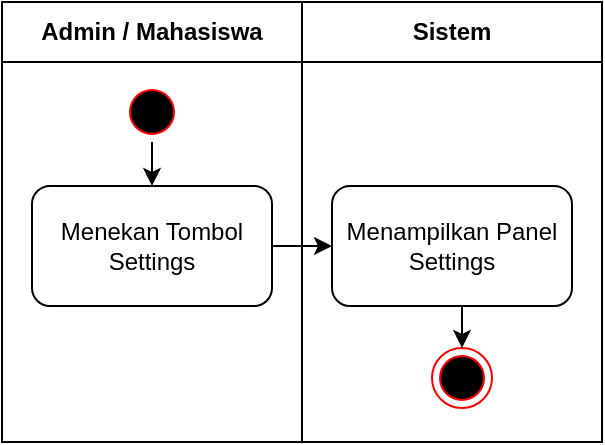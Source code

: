 <mxfile version="24.7.7">
  <diagram id="FoW0NhkRNFs8L6AiQfCd" name="Halaman-1">
    <mxGraphModel dx="503" dy="267" grid="1" gridSize="10" guides="1" tooltips="1" connect="1" arrows="1" fold="1" page="1" pageScale="1" pageWidth="827" pageHeight="1169" math="0" shadow="0">
      <root>
        <mxCell id="0" />
        <mxCell id="1" parent="0" />
        <mxCell id="Ot3S0epjnxDfbkrlAxVJ-14" value="Admin / Mahasiswa" style="swimlane;whiteSpace=wrap;html=1;startSize=30;" parent="1" vertex="1">
          <mxGeometry x="50" y="40" width="150" height="220" as="geometry" />
        </mxCell>
        <mxCell id="Ot3S0epjnxDfbkrlAxVJ-15" style="edgeStyle=orthogonalEdgeStyle;rounded=0;orthogonalLoop=1;jettySize=auto;html=1;entryX=0.5;entryY=0;entryDx=0;entryDy=0;" parent="Ot3S0epjnxDfbkrlAxVJ-14" source="Ot3S0epjnxDfbkrlAxVJ-16" target="Ot3S0epjnxDfbkrlAxVJ-17" edge="1">
          <mxGeometry relative="1" as="geometry" />
        </mxCell>
        <mxCell id="Ot3S0epjnxDfbkrlAxVJ-16" value="" style="ellipse;html=1;shape=startState;fillColor=#000000;strokeColor=#ff0000;" parent="Ot3S0epjnxDfbkrlAxVJ-14" vertex="1">
          <mxGeometry x="60" y="40" width="30" height="30" as="geometry" />
        </mxCell>
        <mxCell id="Ot3S0epjnxDfbkrlAxVJ-17" value="Menekan Tombol&lt;div&gt;Settings&lt;/div&gt;" style="rounded=1;whiteSpace=wrap;html=1;" parent="Ot3S0epjnxDfbkrlAxVJ-14" vertex="1">
          <mxGeometry x="15" y="92" width="120" height="60" as="geometry" />
        </mxCell>
        <mxCell id="Ot3S0epjnxDfbkrlAxVJ-19" value="Sistem" style="swimlane;whiteSpace=wrap;html=1;startSize=30;" parent="1" vertex="1">
          <mxGeometry x="200" y="40" width="150" height="220" as="geometry" />
        </mxCell>
        <mxCell id="Ot3S0epjnxDfbkrlAxVJ-20" value="Menampilkan Panel Settings" style="whiteSpace=wrap;html=1;rounded=1;" parent="Ot3S0epjnxDfbkrlAxVJ-19" vertex="1">
          <mxGeometry x="15" y="92" width="120" height="60" as="geometry" />
        </mxCell>
        <mxCell id="Ot3S0epjnxDfbkrlAxVJ-21" value="" style="ellipse;html=1;shape=endState;fillColor=#000000;strokeColor=#ff0000;" parent="Ot3S0epjnxDfbkrlAxVJ-19" vertex="1">
          <mxGeometry x="65" y="173" width="30" height="30" as="geometry" />
        </mxCell>
        <mxCell id="Ot3S0epjnxDfbkrlAxVJ-22" style="edgeStyle=orthogonalEdgeStyle;rounded=0;orthogonalLoop=1;jettySize=auto;html=1;entryX=0.5;entryY=0;entryDx=0;entryDy=0;exitX=0.5;exitY=1;exitDx=0;exitDy=0;" parent="Ot3S0epjnxDfbkrlAxVJ-19" source="Ot3S0epjnxDfbkrlAxVJ-20" target="Ot3S0epjnxDfbkrlAxVJ-21" edge="1">
          <mxGeometry relative="1" as="geometry">
            <mxPoint x="100.0" y="270" as="sourcePoint" />
          </mxGeometry>
        </mxCell>
        <mxCell id="Ot3S0epjnxDfbkrlAxVJ-24" value="" style="edgeStyle=orthogonalEdgeStyle;rounded=0;orthogonalLoop=1;jettySize=auto;html=1;exitX=1;exitY=0.5;exitDx=0;exitDy=0;" parent="1" source="Ot3S0epjnxDfbkrlAxVJ-17" target="Ot3S0epjnxDfbkrlAxVJ-20" edge="1">
          <mxGeometry relative="1" as="geometry">
            <mxPoint x="220" y="170.029" as="sourcePoint" />
          </mxGeometry>
        </mxCell>
      </root>
    </mxGraphModel>
  </diagram>
</mxfile>
